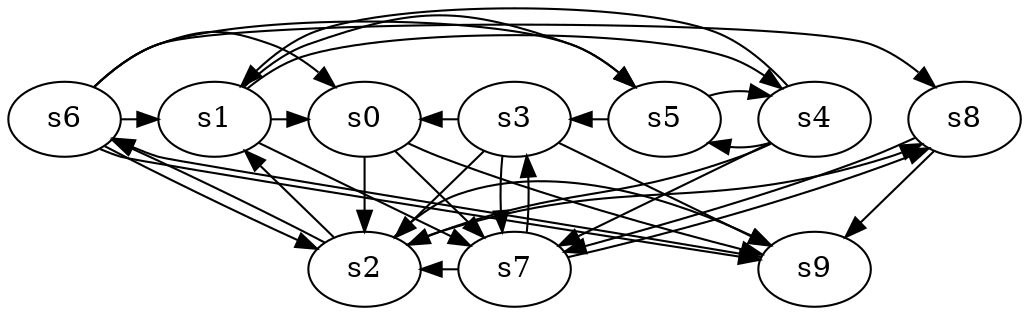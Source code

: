 digraph game_0680_complex_10 {
    s0 [name="s0", player=1];
    s1 [name="s1", player=1];
    s2 [name="s2", player=1];
    s3 [name="s3", player=1];
    s4 [name="s4", player=0];
    s5 [name="s5", player=1];
    s6 [name="s6", player=0];
    s7 [name="s7", player=0];
    s8 [name="s8", player=0];
    s9 [name="s9", player=0];

    s0 -> s2;
    s0 -> s7;
    s0 -> s9 [constraint="time % 3 == 1 && time % 4 == 2"];
    s1 -> s0 [constraint="time % 3 == 1"];
    s1 -> s4 [constraint="time % 5 == 0 || time % 3 == 2"];
    s1 -> s5 [constraint="time % 4 == 1"];
    s1 -> s7 [constraint="time % 2 == 0 && time % 4 == 2"];
    s2 -> s1 [constraint="time == 9 || time == 13 || time == 17"];
    s2 -> s6 [constraint="time % 4 == 0 || time % 2 == 1"];
    s2 -> s8 [constraint="!(time % 6 == 3)"];
    s2 -> s9 [constraint="time == 8 || time == 11 || time == 13 || time == 14"];
    s3 -> s0 [constraint="time == 4 || time == 12 || time == 15"];
    s3 -> s2;
    s3 -> s7 [constraint="time % 6 == 5"];
    s3 -> s9;
    s4 -> s1 [constraint="time % 2 == 0 && time % 3 == 2"];
    s4 -> s2 [constraint="time % 8 == 1"];
    s4 -> s5 [constraint="time == 15"];
    s4 -> s7 [constraint="time == 8 || time == 11"];
    s5 -> s3 [constraint="!(time % 6 == 3)"];
    s5 -> s4 [constraint="time % 4 == 2 && time % 4 == 2"];
    s6 -> s0 [constraint="time % 3 == 0"];
    s6 -> s1 [constraint="time % 8 == 0"];
    s6 -> s2;
    s6 -> s5 [constraint="!(time % 4 == 2)"];
    s6 -> s8 [constraint="!(time % 5 == 3)"];
    s6 -> s9 [constraint="time % 2 == 1 || time % 5 == 1"];
    s7 -> s2 [constraint="time == 9 || time == 24"];
    s7 -> s3 [constraint="!(time % 6 == 0)"];
    s7 -> s8 [constraint="time % 4 == 1 || time % 3 == 1"];
    s8 -> s7;
    s8 -> s9;
    s9 -> s6 [constraint="time % 5 == 1 || time % 2 == 1"];
}
